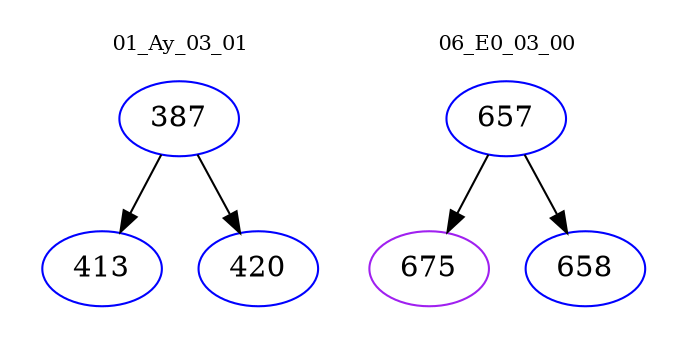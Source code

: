 digraph{
subgraph cluster_0 {
color = white
label = "01_Ay_03_01";
fontsize=10;
T0_387 [label="387", color="blue"]
T0_387 -> T0_413 [color="black"]
T0_413 [label="413", color="blue"]
T0_387 -> T0_420 [color="black"]
T0_420 [label="420", color="blue"]
}
subgraph cluster_1 {
color = white
label = "06_E0_03_00";
fontsize=10;
T1_657 [label="657", color="blue"]
T1_657 -> T1_675 [color="black"]
T1_675 [label="675", color="purple"]
T1_657 -> T1_658 [color="black"]
T1_658 [label="658", color="blue"]
}
}
